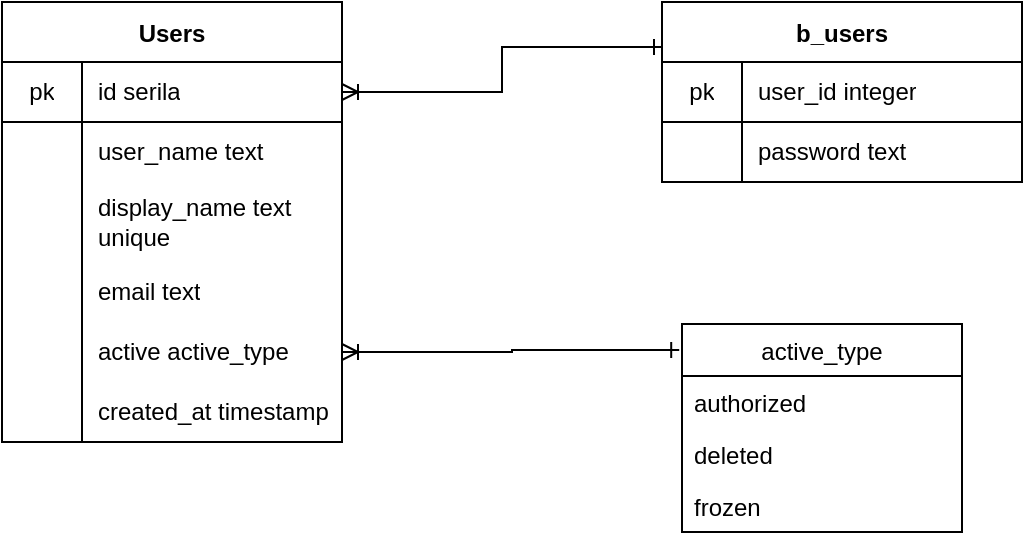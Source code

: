 <mxfile version="15.2.9" type="github">
  <diagram id="C5RBs43oDa-KdzZeNtuy" name="Page-1">
    <mxGraphModel dx="1165" dy="676" grid="1" gridSize="10" guides="1" tooltips="1" connect="1" arrows="1" fold="1" page="1" pageScale="1" pageWidth="827" pageHeight="1169" math="0" shadow="0">
      <root>
        <mxCell id="WIyWlLk6GJQsqaUBKTNV-0" />
        <mxCell id="WIyWlLk6GJQsqaUBKTNV-1" parent="WIyWlLk6GJQsqaUBKTNV-0" />
        <mxCell id="Emkwt4vEhznJibgeNqt9-10" value="Users" style="shape=table;startSize=30;container=1;collapsible=0;childLayout=tableLayout;fixedRows=1;rowLines=0;fontStyle=1;align=center;pointerEvents=1;" vertex="1" parent="WIyWlLk6GJQsqaUBKTNV-1">
          <mxGeometry x="120" y="40" width="170" height="220" as="geometry" />
        </mxCell>
        <mxCell id="Emkwt4vEhznJibgeNqt9-11" value="" style="shape=partialRectangle;html=1;whiteSpace=wrap;collapsible=0;dropTarget=0;pointerEvents=1;fillColor=none;top=0;left=0;bottom=1;right=0;points=[[0,0.5],[1,0.5]];portConstraint=eastwest;" vertex="1" parent="Emkwt4vEhznJibgeNqt9-10">
          <mxGeometry y="30" width="170" height="30" as="geometry" />
        </mxCell>
        <mxCell id="Emkwt4vEhznJibgeNqt9-12" value="pk" style="shape=partialRectangle;html=1;whiteSpace=wrap;connectable=0;fillColor=none;top=0;left=0;bottom=0;right=0;overflow=hidden;pointerEvents=1;" vertex="1" parent="Emkwt4vEhznJibgeNqt9-11">
          <mxGeometry width="40" height="30" as="geometry">
            <mxRectangle width="40" height="30" as="alternateBounds" />
          </mxGeometry>
        </mxCell>
        <mxCell id="Emkwt4vEhznJibgeNqt9-13" value="id serila" style="shape=partialRectangle;html=1;whiteSpace=wrap;connectable=0;fillColor=none;top=0;left=0;bottom=0;right=0;align=left;spacingLeft=6;overflow=hidden;pointerEvents=1;" vertex="1" parent="Emkwt4vEhznJibgeNqt9-11">
          <mxGeometry x="40" width="130" height="30" as="geometry">
            <mxRectangle width="130" height="30" as="alternateBounds" />
          </mxGeometry>
        </mxCell>
        <mxCell id="Emkwt4vEhznJibgeNqt9-14" value="" style="shape=partialRectangle;html=1;whiteSpace=wrap;collapsible=0;dropTarget=0;pointerEvents=1;fillColor=none;top=0;left=0;bottom=0;right=0;points=[[0,0.5],[1,0.5]];portConstraint=eastwest;" vertex="1" parent="Emkwt4vEhznJibgeNqt9-10">
          <mxGeometry y="60" width="170" height="30" as="geometry" />
        </mxCell>
        <mxCell id="Emkwt4vEhznJibgeNqt9-15" value="" style="shape=partialRectangle;html=1;whiteSpace=wrap;connectable=0;fillColor=none;top=0;left=0;bottom=0;right=0;overflow=hidden;pointerEvents=1;" vertex="1" parent="Emkwt4vEhznJibgeNqt9-14">
          <mxGeometry width="40" height="30" as="geometry">
            <mxRectangle width="40" height="30" as="alternateBounds" />
          </mxGeometry>
        </mxCell>
        <mxCell id="Emkwt4vEhznJibgeNqt9-16" value="user_name text" style="shape=partialRectangle;html=1;whiteSpace=wrap;connectable=0;fillColor=none;top=0;left=0;bottom=0;right=0;align=left;spacingLeft=6;overflow=hidden;pointerEvents=1;" vertex="1" parent="Emkwt4vEhznJibgeNqt9-14">
          <mxGeometry x="40" width="130" height="30" as="geometry">
            <mxRectangle width="130" height="30" as="alternateBounds" />
          </mxGeometry>
        </mxCell>
        <mxCell id="Emkwt4vEhznJibgeNqt9-20" style="shape=partialRectangle;html=1;whiteSpace=wrap;collapsible=0;dropTarget=0;pointerEvents=1;fillColor=none;top=0;left=0;bottom=0;right=0;points=[[0,0.5],[1,0.5]];portConstraint=eastwest;" vertex="1" parent="Emkwt4vEhznJibgeNqt9-10">
          <mxGeometry y="90" width="170" height="40" as="geometry" />
        </mxCell>
        <mxCell id="Emkwt4vEhznJibgeNqt9-21" style="shape=partialRectangle;html=1;whiteSpace=wrap;connectable=0;fillColor=none;top=0;left=0;bottom=0;right=0;overflow=hidden;pointerEvents=1;" vertex="1" parent="Emkwt4vEhznJibgeNqt9-20">
          <mxGeometry width="40" height="40" as="geometry">
            <mxRectangle width="40" height="40" as="alternateBounds" />
          </mxGeometry>
        </mxCell>
        <mxCell id="Emkwt4vEhznJibgeNqt9-22" value="display_name text unique" style="shape=partialRectangle;html=1;whiteSpace=wrap;connectable=0;fillColor=none;top=0;left=0;bottom=0;right=0;align=left;spacingLeft=6;overflow=hidden;pointerEvents=1;" vertex="1" parent="Emkwt4vEhznJibgeNqt9-20">
          <mxGeometry x="40" width="130" height="40" as="geometry">
            <mxRectangle width="130" height="40" as="alternateBounds" />
          </mxGeometry>
        </mxCell>
        <mxCell id="Emkwt4vEhznJibgeNqt9-17" value="" style="shape=partialRectangle;html=1;whiteSpace=wrap;collapsible=0;dropTarget=0;pointerEvents=1;fillColor=none;top=0;left=0;bottom=0;right=0;points=[[0,0.5],[1,0.5]];portConstraint=eastwest;" vertex="1" parent="Emkwt4vEhznJibgeNqt9-10">
          <mxGeometry y="130" width="170" height="30" as="geometry" />
        </mxCell>
        <mxCell id="Emkwt4vEhznJibgeNqt9-18" value="" style="shape=partialRectangle;html=1;whiteSpace=wrap;connectable=0;fillColor=none;top=0;left=0;bottom=0;right=0;overflow=hidden;pointerEvents=1;" vertex="1" parent="Emkwt4vEhznJibgeNqt9-17">
          <mxGeometry width="40" height="30" as="geometry">
            <mxRectangle width="40" height="30" as="alternateBounds" />
          </mxGeometry>
        </mxCell>
        <mxCell id="Emkwt4vEhznJibgeNqt9-19" value="email text" style="shape=partialRectangle;html=1;whiteSpace=wrap;connectable=0;fillColor=none;top=0;left=0;bottom=0;right=0;align=left;spacingLeft=6;overflow=hidden;pointerEvents=1;" vertex="1" parent="Emkwt4vEhznJibgeNqt9-17">
          <mxGeometry x="40" width="130" height="30" as="geometry">
            <mxRectangle width="130" height="30" as="alternateBounds" />
          </mxGeometry>
        </mxCell>
        <mxCell id="Emkwt4vEhznJibgeNqt9-26" style="shape=partialRectangle;html=1;whiteSpace=wrap;collapsible=0;dropTarget=0;pointerEvents=1;fillColor=none;top=0;left=0;bottom=0;right=0;points=[[0,0.5],[1,0.5]];portConstraint=eastwest;" vertex="1" parent="Emkwt4vEhznJibgeNqt9-10">
          <mxGeometry y="160" width="170" height="30" as="geometry" />
        </mxCell>
        <mxCell id="Emkwt4vEhznJibgeNqt9-27" style="shape=partialRectangle;html=1;whiteSpace=wrap;connectable=0;fillColor=none;top=0;left=0;bottom=0;right=0;overflow=hidden;pointerEvents=1;" vertex="1" parent="Emkwt4vEhznJibgeNqt9-26">
          <mxGeometry width="40" height="30" as="geometry">
            <mxRectangle width="40" height="30" as="alternateBounds" />
          </mxGeometry>
        </mxCell>
        <mxCell id="Emkwt4vEhznJibgeNqt9-28" value="active active_type" style="shape=partialRectangle;html=1;whiteSpace=wrap;connectable=0;fillColor=none;top=0;left=0;bottom=0;right=0;align=left;spacingLeft=6;overflow=hidden;pointerEvents=1;" vertex="1" parent="Emkwt4vEhznJibgeNqt9-26">
          <mxGeometry x="40" width="130" height="30" as="geometry">
            <mxRectangle width="130" height="30" as="alternateBounds" />
          </mxGeometry>
        </mxCell>
        <mxCell id="Emkwt4vEhznJibgeNqt9-23" style="shape=partialRectangle;html=1;whiteSpace=wrap;collapsible=0;dropTarget=0;pointerEvents=1;fillColor=none;top=0;left=0;bottom=0;right=0;points=[[0,0.5],[1,0.5]];portConstraint=eastwest;" vertex="1" parent="Emkwt4vEhznJibgeNqt9-10">
          <mxGeometry y="190" width="170" height="30" as="geometry" />
        </mxCell>
        <mxCell id="Emkwt4vEhznJibgeNqt9-24" style="shape=partialRectangle;html=1;whiteSpace=wrap;connectable=0;fillColor=none;top=0;left=0;bottom=0;right=0;overflow=hidden;pointerEvents=1;" vertex="1" parent="Emkwt4vEhznJibgeNqt9-23">
          <mxGeometry width="40" height="30" as="geometry">
            <mxRectangle width="40" height="30" as="alternateBounds" />
          </mxGeometry>
        </mxCell>
        <mxCell id="Emkwt4vEhznJibgeNqt9-25" value="created_at timestamp" style="shape=partialRectangle;html=1;whiteSpace=wrap;connectable=0;fillColor=none;top=0;left=0;bottom=0;right=0;align=left;spacingLeft=6;overflow=hidden;pointerEvents=1;" vertex="1" parent="Emkwt4vEhznJibgeNqt9-23">
          <mxGeometry x="40" width="130" height="30" as="geometry">
            <mxRectangle width="130" height="30" as="alternateBounds" />
          </mxGeometry>
        </mxCell>
        <mxCell id="Emkwt4vEhznJibgeNqt9-47" style="edgeStyle=orthogonalEdgeStyle;rounded=0;orthogonalLoop=1;jettySize=auto;html=1;exitX=0;exitY=0.25;exitDx=0;exitDy=0;entryX=1;entryY=0.5;entryDx=0;entryDy=0;startArrow=ERone;startFill=0;endArrow=ERoneToMany;endFill=0;" edge="1" parent="WIyWlLk6GJQsqaUBKTNV-1" source="Emkwt4vEhznJibgeNqt9-30" target="Emkwt4vEhznJibgeNqt9-11">
          <mxGeometry relative="1" as="geometry" />
        </mxCell>
        <mxCell id="Emkwt4vEhznJibgeNqt9-30" value="b_users" style="shape=table;startSize=30;container=1;collapsible=0;childLayout=tableLayout;fixedRows=1;rowLines=0;fontStyle=1;align=center;pointerEvents=1;" vertex="1" parent="WIyWlLk6GJQsqaUBKTNV-1">
          <mxGeometry x="450" y="40" width="180" height="90" as="geometry" />
        </mxCell>
        <mxCell id="Emkwt4vEhznJibgeNqt9-31" value="" style="shape=partialRectangle;html=1;whiteSpace=wrap;collapsible=0;dropTarget=0;pointerEvents=1;fillColor=none;top=0;left=0;bottom=1;right=0;points=[[0,0.5],[1,0.5]];portConstraint=eastwest;" vertex="1" parent="Emkwt4vEhznJibgeNqt9-30">
          <mxGeometry y="30" width="180" height="30" as="geometry" />
        </mxCell>
        <mxCell id="Emkwt4vEhznJibgeNqt9-32" value="pk" style="shape=partialRectangle;html=1;whiteSpace=wrap;connectable=0;fillColor=none;top=0;left=0;bottom=0;right=0;overflow=hidden;pointerEvents=1;" vertex="1" parent="Emkwt4vEhznJibgeNqt9-31">
          <mxGeometry width="40" height="30" as="geometry">
            <mxRectangle width="40" height="30" as="alternateBounds" />
          </mxGeometry>
        </mxCell>
        <mxCell id="Emkwt4vEhznJibgeNqt9-33" value="user_id integer" style="shape=partialRectangle;html=1;whiteSpace=wrap;connectable=0;fillColor=none;top=0;left=0;bottom=0;right=0;align=left;spacingLeft=6;overflow=hidden;pointerEvents=1;" vertex="1" parent="Emkwt4vEhznJibgeNqt9-31">
          <mxGeometry x="40" width="140" height="30" as="geometry">
            <mxRectangle width="140" height="30" as="alternateBounds" />
          </mxGeometry>
        </mxCell>
        <mxCell id="Emkwt4vEhznJibgeNqt9-34" value="" style="shape=partialRectangle;html=1;whiteSpace=wrap;collapsible=0;dropTarget=0;pointerEvents=1;fillColor=none;top=0;left=0;bottom=0;right=0;points=[[0,0.5],[1,0.5]];portConstraint=eastwest;" vertex="1" parent="Emkwt4vEhznJibgeNqt9-30">
          <mxGeometry y="60" width="180" height="30" as="geometry" />
        </mxCell>
        <mxCell id="Emkwt4vEhznJibgeNqt9-35" value="" style="shape=partialRectangle;html=1;whiteSpace=wrap;connectable=0;fillColor=none;top=0;left=0;bottom=0;right=0;overflow=hidden;pointerEvents=1;" vertex="1" parent="Emkwt4vEhznJibgeNqt9-34">
          <mxGeometry width="40" height="30" as="geometry">
            <mxRectangle width="40" height="30" as="alternateBounds" />
          </mxGeometry>
        </mxCell>
        <mxCell id="Emkwt4vEhznJibgeNqt9-36" value="password text" style="shape=partialRectangle;html=1;whiteSpace=wrap;connectable=0;fillColor=none;top=0;left=0;bottom=0;right=0;align=left;spacingLeft=6;overflow=hidden;pointerEvents=1;" vertex="1" parent="Emkwt4vEhznJibgeNqt9-34">
          <mxGeometry x="40" width="140" height="30" as="geometry">
            <mxRectangle width="140" height="30" as="alternateBounds" />
          </mxGeometry>
        </mxCell>
        <mxCell id="Emkwt4vEhznJibgeNqt9-46" style="edgeStyle=orthogonalEdgeStyle;rounded=0;orthogonalLoop=1;jettySize=auto;html=1;exitX=-0.01;exitY=0.125;exitDx=0;exitDy=0;entryX=1;entryY=0.5;entryDx=0;entryDy=0;exitPerimeter=0;startArrow=ERone;startFill=0;endArrow=ERoneToMany;endFill=0;" edge="1" parent="WIyWlLk6GJQsqaUBKTNV-1" source="Emkwt4vEhznJibgeNqt9-42" target="Emkwt4vEhznJibgeNqt9-26">
          <mxGeometry relative="1" as="geometry" />
        </mxCell>
        <mxCell id="Emkwt4vEhznJibgeNqt9-42" value="active_type" style="swimlane;fontStyle=0;childLayout=stackLayout;horizontal=1;startSize=26;horizontalStack=0;resizeParent=1;resizeParentMax=0;resizeLast=0;collapsible=1;marginBottom=0;" vertex="1" parent="WIyWlLk6GJQsqaUBKTNV-1">
          <mxGeometry x="460" y="201" width="140" height="104" as="geometry" />
        </mxCell>
        <mxCell id="Emkwt4vEhznJibgeNqt9-43" value="authorized" style="text;strokeColor=none;fillColor=none;align=left;verticalAlign=top;spacingLeft=4;spacingRight=4;overflow=hidden;rotatable=0;points=[[0,0.5],[1,0.5]];portConstraint=eastwest;" vertex="1" parent="Emkwt4vEhznJibgeNqt9-42">
          <mxGeometry y="26" width="140" height="26" as="geometry" />
        </mxCell>
        <mxCell id="Emkwt4vEhznJibgeNqt9-44" value="deleted" style="text;strokeColor=none;fillColor=none;align=left;verticalAlign=top;spacingLeft=4;spacingRight=4;overflow=hidden;rotatable=0;points=[[0,0.5],[1,0.5]];portConstraint=eastwest;" vertex="1" parent="Emkwt4vEhznJibgeNqt9-42">
          <mxGeometry y="52" width="140" height="26" as="geometry" />
        </mxCell>
        <mxCell id="Emkwt4vEhznJibgeNqt9-45" value="frozen" style="text;strokeColor=none;fillColor=none;align=left;verticalAlign=top;spacingLeft=4;spacingRight=4;overflow=hidden;rotatable=0;points=[[0,0.5],[1,0.5]];portConstraint=eastwest;" vertex="1" parent="Emkwt4vEhznJibgeNqt9-42">
          <mxGeometry y="78" width="140" height="26" as="geometry" />
        </mxCell>
      </root>
    </mxGraphModel>
  </diagram>
</mxfile>

